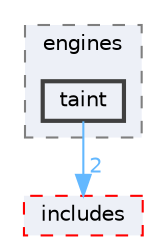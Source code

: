 digraph "/Users/jonathan/Works/Tools/Triton/src/libtriton/engines/taint"
{
 // LATEX_PDF_SIZE
  bgcolor="transparent";
  edge [fontname=Helvetica,fontsize=10,labelfontname=Helvetica,labelfontsize=10];
  node [fontname=Helvetica,fontsize=10,shape=box,height=0.2,width=0.4];
  compound=true
  subgraph clusterdir_fb48f4b932ca139b3874979a79920170 {
    graph [ bgcolor="#edf0f7", pencolor="grey50", label="engines", fontname=Helvetica,fontsize=10 style="filled,dashed", URL="dir_fb48f4b932ca139b3874979a79920170.html",tooltip=""]
  dir_6e730779b9ca95f2d7c5e7753527d841 [label="taint", fillcolor="#edf0f7", color="grey25", style="filled,bold", URL="dir_6e730779b9ca95f2d7c5e7753527d841.html",tooltip=""];
  }
  dir_f9d272ec16541780a187e9fc1e6dde2e [label="includes", fillcolor="#edf0f7", color="red", style="filled,dashed", URL="dir_f9d272ec16541780a187e9fc1e6dde2e.html",tooltip=""];
  dir_6e730779b9ca95f2d7c5e7753527d841->dir_f9d272ec16541780a187e9fc1e6dde2e [headlabel="2", labeldistance=1.5 headhref="dir_000026_000011.html" color="steelblue1" fontcolor="steelblue1"];
}
